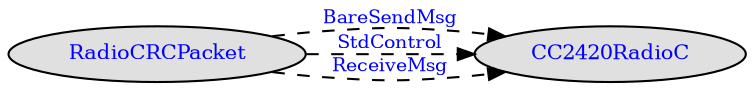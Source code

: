 digraph "RadioCRCPacket_if" {
    rankdir=LR;
    ratio=compress;
    margin="0,0";
    ranksep=0.0005; 
    nodesep=0.1; 
    node [shape=ellipse style=filled fillcolor="#e0e0e0"];
    node [fontsize=10 height=.1 width=.1];
    edge [fontsize=9 arrowsize=.8];
    node [fontcolor=blue];
    edge [fontcolor=blue];

    RadioCRCPacket [URL="tos.lib.CC2420Radio.RadioCRCPacket.nc.html"];
    CC2420RadioC [URL="tos.lib.CC2420Radio.CC2420RadioC.nc.html"];
    RadioCRCPacket -> CC2420RadioC [ style=dashed label="BareSendMsg" URL="tos.interfaces.BareSendMsg.nc.html" ];
    RadioCRCPacket [URL="tos.lib.CC2420Radio.RadioCRCPacket.nc.html"];
    CC2420RadioC [URL="tos.lib.CC2420Radio.CC2420RadioC.nc.html"];
    RadioCRCPacket -> CC2420RadioC [ style=dashed label="StdControl" URL="tos.interfaces.StdControl.nc.html" ];
    RadioCRCPacket [URL="tos.lib.CC2420Radio.RadioCRCPacket.nc.html"];
    CC2420RadioC [URL="tos.lib.CC2420Radio.CC2420RadioC.nc.html"];
    RadioCRCPacket -> CC2420RadioC [ style=dashed label="ReceiveMsg" URL="tos.interfaces.ReceiveMsg.nc.html" ];
}
